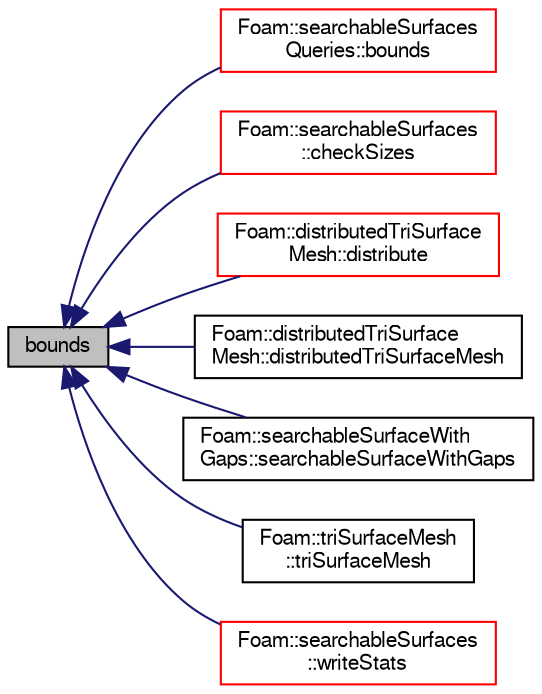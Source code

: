 digraph "bounds"
{
  bgcolor="transparent";
  edge [fontname="FreeSans",fontsize="10",labelfontname="FreeSans",labelfontsize="10"];
  node [fontname="FreeSans",fontsize="10",shape=record];
  rankdir="LR";
  Node123 [label="bounds",height=0.2,width=0.4,color="black", fillcolor="grey75", style="filled", fontcolor="black"];
  Node123 -> Node124 [dir="back",color="midnightblue",fontsize="10",style="solid",fontname="FreeSans"];
  Node124 [label="Foam::searchableSurfaces\lQueries::bounds",height=0.2,width=0.4,color="red",URL="$a25250.html#a25b508e408f5622249c887e7fd1ad70d",tooltip="Find the boundBox of the selected surfaces. "];
  Node123 -> Node129 [dir="back",color="midnightblue",fontsize="10",style="solid",fontname="FreeSans"];
  Node129 [label="Foam::searchableSurfaces\l::checkSizes",height=0.2,width=0.4,color="red",URL="$a25246.html#a6fc4bfd72ec36b321f1227370141d07c",tooltip="Are all bounding boxes of similar size. "];
  Node123 -> Node135 [dir="back",color="midnightblue",fontsize="10",style="solid",fontname="FreeSans"];
  Node135 [label="Foam::distributedTriSurface\lMesh::distribute",height=0.2,width=0.4,color="red",URL="$a28642.html#a30b981a389a43e4853d4dec45e4e5edb",tooltip="Set bounds of surface. Bounds currently set as list of. "];
  Node123 -> Node145 [dir="back",color="midnightblue",fontsize="10",style="solid",fontname="FreeSans"];
  Node145 [label="Foam::distributedTriSurface\lMesh::distributedTriSurfaceMesh",height=0.2,width=0.4,color="black",URL="$a28642.html#a6a2bfdfbb57bb45cbcb9975d3de13547",tooltip="Construct read. Does findInstance to find io.local(). "];
  Node123 -> Node146 [dir="back",color="midnightblue",fontsize="10",style="solid",fontname="FreeSans"];
  Node146 [label="Foam::searchableSurfaceWith\lGaps::searchableSurfaceWithGaps",height=0.2,width=0.4,color="black",URL="$a25254.html#a6822eae5a2827d5eabce3748aefe1362",tooltip="Construct from dictionary (used by searchableSurface) "];
  Node123 -> Node147 [dir="back",color="midnightblue",fontsize="10",style="solid",fontname="FreeSans"];
  Node147 [label="Foam::triSurfaceMesh\l::triSurfaceMesh",height=0.2,width=0.4,color="black",URL="$a25258.html#a1244369e2a8ca5f1fa568aee06f7fcb9",tooltip="Construct from triSurface. "];
  Node123 -> Node148 [dir="back",color="midnightblue",fontsize="10",style="solid",fontname="FreeSans"];
  Node148 [label="Foam::searchableSurfaces\l::writeStats",height=0.2,width=0.4,color="red",URL="$a25246.html#a9dd03ce1c730a8e2cd76aa6ce7937c88",tooltip="Write some stats. "];
}
